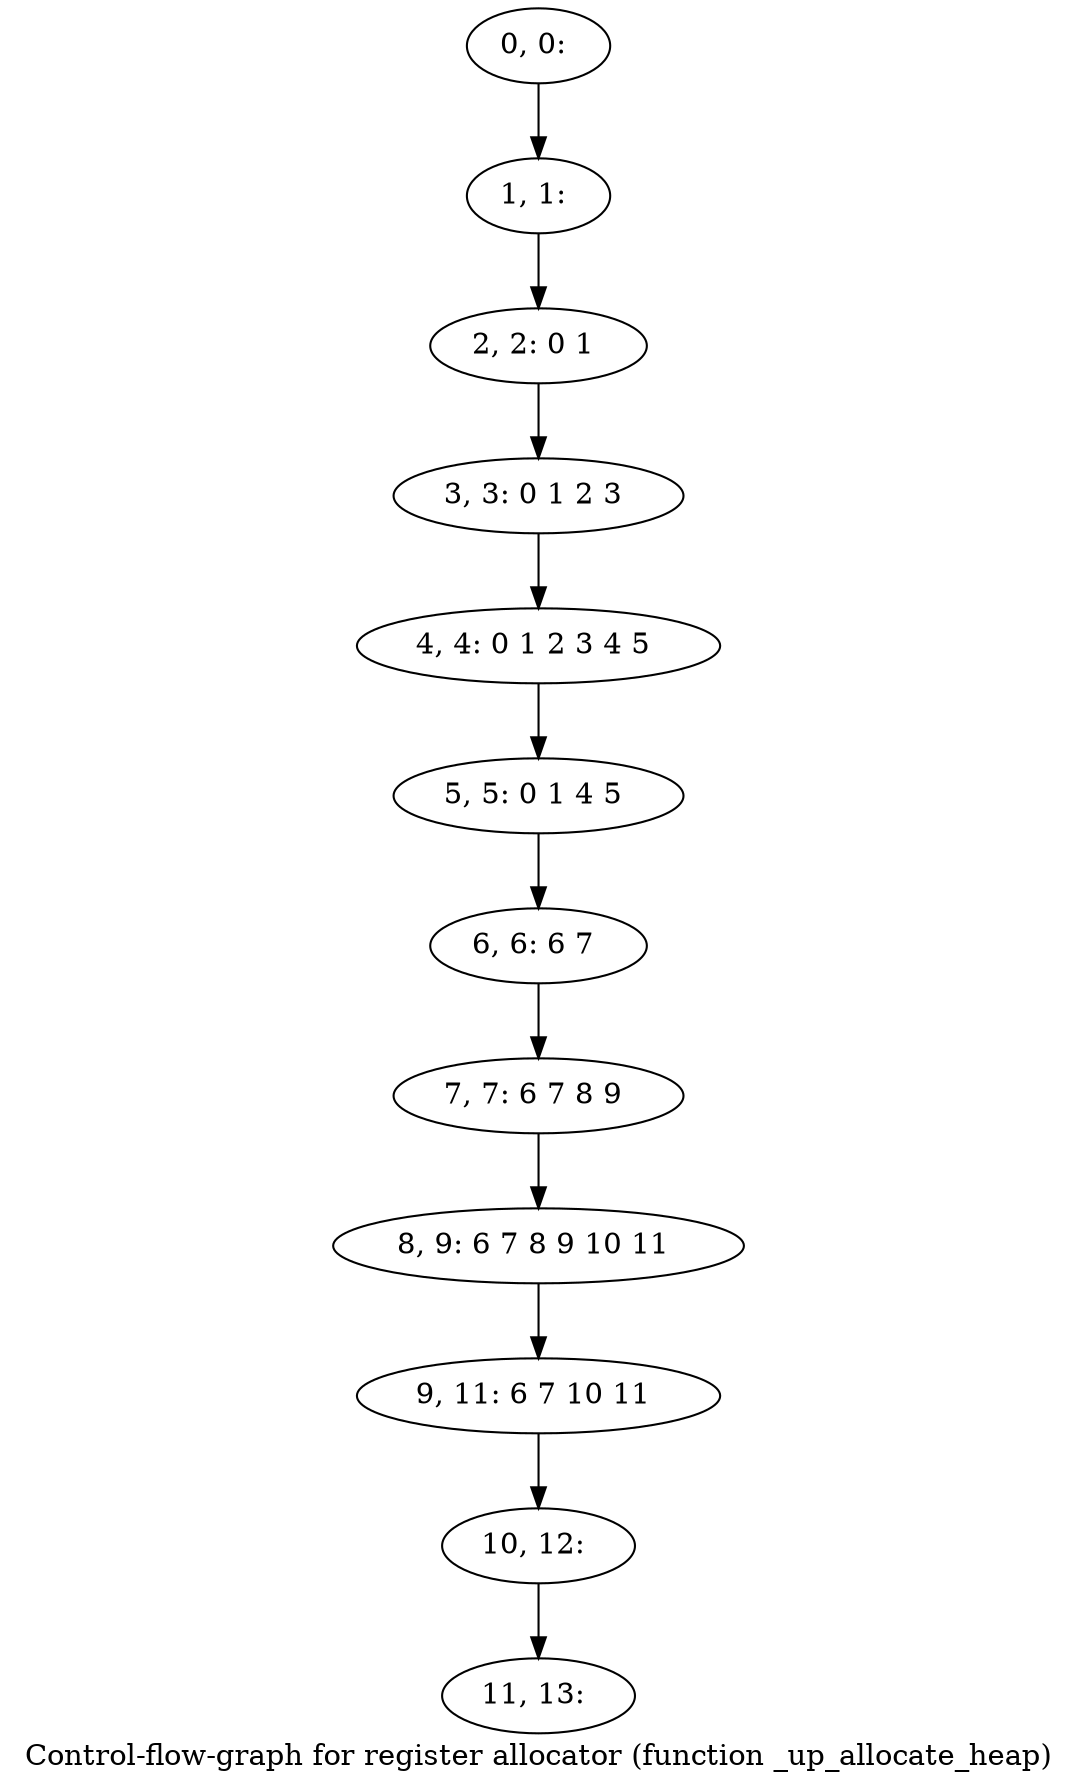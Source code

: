 digraph G {
graph [label="Control-flow-graph for register allocator (function _up_allocate_heap)"]
0[label="0, 0: "];
1[label="1, 1: "];
2[label="2, 2: 0 1 "];
3[label="3, 3: 0 1 2 3 "];
4[label="4, 4: 0 1 2 3 4 5 "];
5[label="5, 5: 0 1 4 5 "];
6[label="6, 6: 6 7 "];
7[label="7, 7: 6 7 8 9 "];
8[label="8, 9: 6 7 8 9 10 11 "];
9[label="9, 11: 6 7 10 11 "];
10[label="10, 12: "];
11[label="11, 13: "];
0->1 ;
1->2 ;
2->3 ;
3->4 ;
4->5 ;
5->6 ;
6->7 ;
7->8 ;
8->9 ;
9->10 ;
10->11 ;
}
